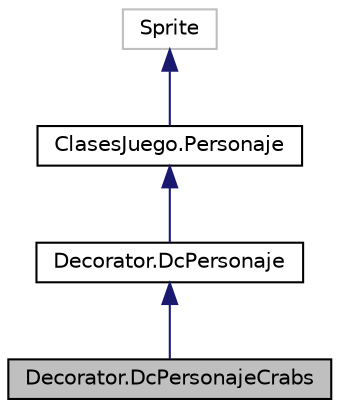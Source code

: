 digraph "Decorator.DcPersonajeCrabs"
{
 // LATEX_PDF_SIZE
  edge [fontname="Helvetica",fontsize="10",labelfontname="Helvetica",labelfontsize="10"];
  node [fontname="Helvetica",fontsize="10",shape=record];
  Node1 [label="Decorator.DcPersonajeCrabs",height=0.2,width=0.4,color="black", fillcolor="grey75", style="filled", fontcolor="black",tooltip=" "];
  Node2 -> Node1 [dir="back",color="midnightblue",fontsize="10",style="solid",fontname="Helvetica"];
  Node2 [label="Decorator.DcPersonaje",height=0.2,width=0.4,color="black", fillcolor="white", style="filled",URL="$class_decorator_1_1_dc_personaje.html",tooltip=" "];
  Node3 -> Node2 [dir="back",color="midnightblue",fontsize="10",style="solid",fontname="Helvetica"];
  Node3 [label="ClasesJuego.Personaje",height=0.2,width=0.4,color="black", fillcolor="white", style="filled",URL="$class_clases_juego_1_1_personaje.html",tooltip=" "];
  Node4 -> Node3 [dir="back",color="midnightblue",fontsize="10",style="solid",fontname="Helvetica"];
  Node4 [label="Sprite",height=0.2,width=0.4,color="grey75", fillcolor="white", style="filled",tooltip=" "];
}
